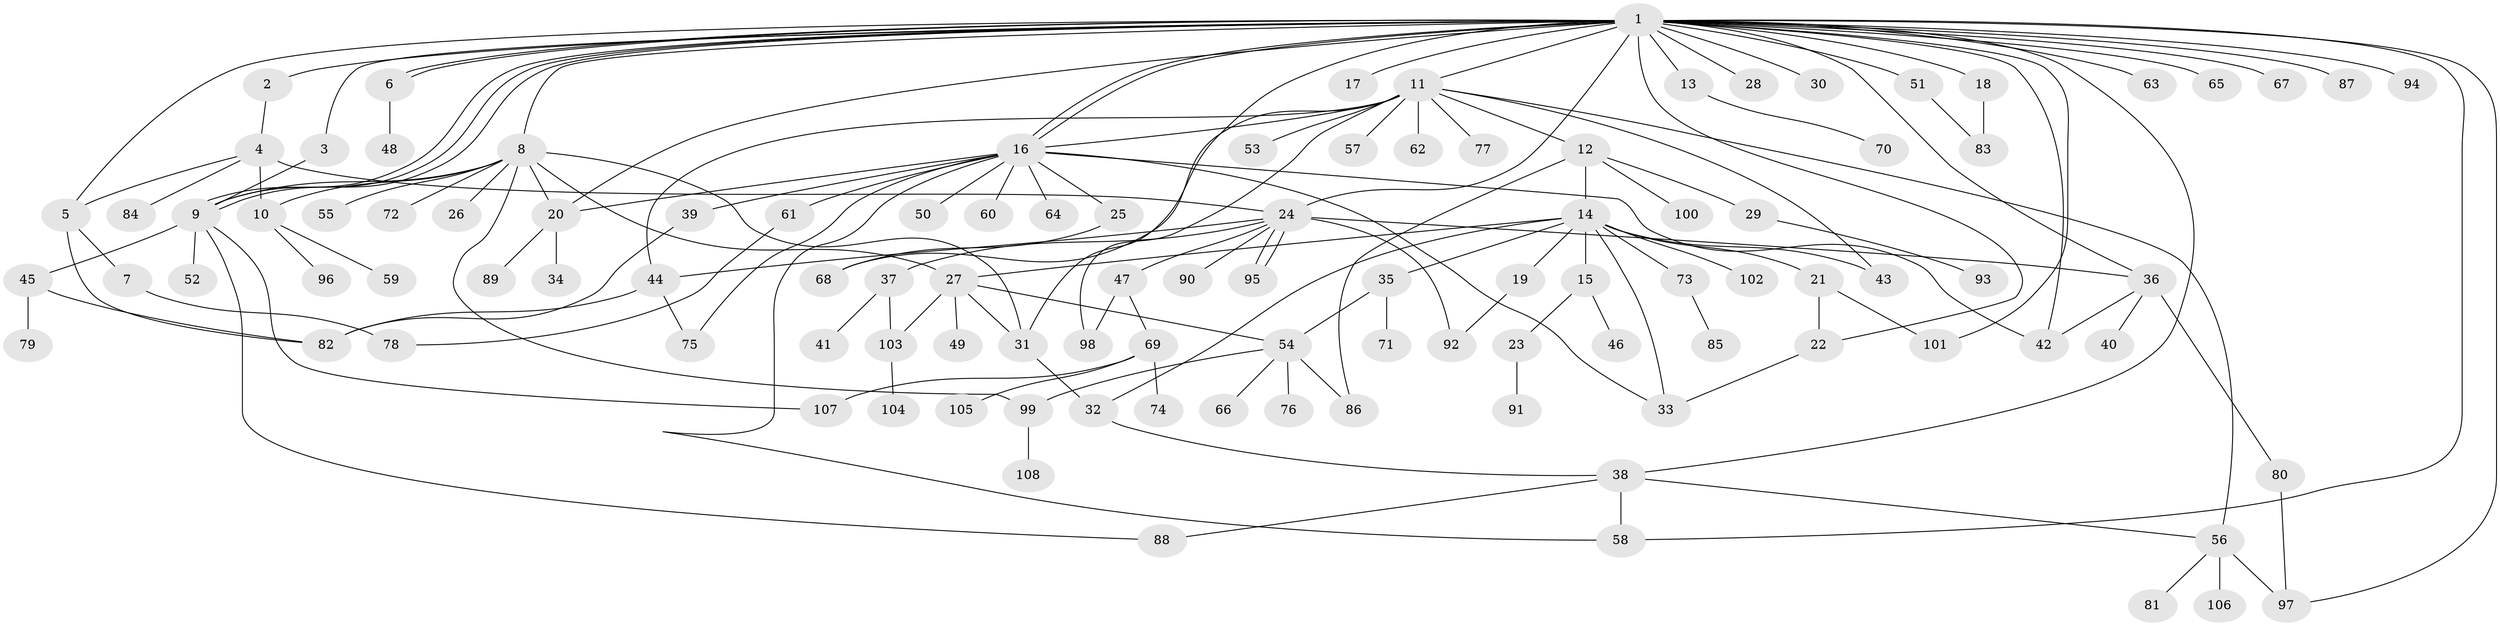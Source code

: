 // coarse degree distribution, {33: 0.012195121951219513, 2: 0.23170731707317074, 4: 0.08536585365853659, 3: 0.08536585365853659, 10: 0.012195121951219513, 9: 0.012195121951219513, 11: 0.036585365853658534, 1: 0.4634146341463415, 13: 0.012195121951219513, 6: 0.012195121951219513, 7: 0.012195121951219513, 5: 0.024390243902439025}
// Generated by graph-tools (version 1.1) at 2025/51/02/27/25 19:51:55]
// undirected, 108 vertices, 154 edges
graph export_dot {
graph [start="1"]
  node [color=gray90,style=filled];
  1;
  2;
  3;
  4;
  5;
  6;
  7;
  8;
  9;
  10;
  11;
  12;
  13;
  14;
  15;
  16;
  17;
  18;
  19;
  20;
  21;
  22;
  23;
  24;
  25;
  26;
  27;
  28;
  29;
  30;
  31;
  32;
  33;
  34;
  35;
  36;
  37;
  38;
  39;
  40;
  41;
  42;
  43;
  44;
  45;
  46;
  47;
  48;
  49;
  50;
  51;
  52;
  53;
  54;
  55;
  56;
  57;
  58;
  59;
  60;
  61;
  62;
  63;
  64;
  65;
  66;
  67;
  68;
  69;
  70;
  71;
  72;
  73;
  74;
  75;
  76;
  77;
  78;
  79;
  80;
  81;
  82;
  83;
  84;
  85;
  86;
  87;
  88;
  89;
  90;
  91;
  92;
  93;
  94;
  95;
  96;
  97;
  98;
  99;
  100;
  101;
  102;
  103;
  104;
  105;
  106;
  107;
  108;
  1 -- 2;
  1 -- 3;
  1 -- 5;
  1 -- 6;
  1 -- 6;
  1 -- 8;
  1 -- 9;
  1 -- 9;
  1 -- 9;
  1 -- 11;
  1 -- 13;
  1 -- 16;
  1 -- 16;
  1 -- 17;
  1 -- 18;
  1 -- 20;
  1 -- 22;
  1 -- 24;
  1 -- 28;
  1 -- 30;
  1 -- 31;
  1 -- 36;
  1 -- 38;
  1 -- 42;
  1 -- 51;
  1 -- 58;
  1 -- 63;
  1 -- 65;
  1 -- 67;
  1 -- 87;
  1 -- 94;
  1 -- 97;
  1 -- 101;
  2 -- 4;
  3 -- 9;
  4 -- 5;
  4 -- 10;
  4 -- 24;
  4 -- 84;
  5 -- 7;
  5 -- 82;
  6 -- 48;
  7 -- 78;
  8 -- 9;
  8 -- 10;
  8 -- 20;
  8 -- 26;
  8 -- 27;
  8 -- 31;
  8 -- 55;
  8 -- 72;
  8 -- 99;
  9 -- 45;
  9 -- 52;
  9 -- 88;
  9 -- 107;
  10 -- 59;
  10 -- 96;
  11 -- 12;
  11 -- 16;
  11 -- 43;
  11 -- 44;
  11 -- 53;
  11 -- 56;
  11 -- 57;
  11 -- 62;
  11 -- 68;
  11 -- 77;
  11 -- 98;
  12 -- 14;
  12 -- 29;
  12 -- 86;
  12 -- 100;
  13 -- 70;
  14 -- 15;
  14 -- 19;
  14 -- 21;
  14 -- 27;
  14 -- 32;
  14 -- 33;
  14 -- 35;
  14 -- 43;
  14 -- 73;
  14 -- 102;
  15 -- 23;
  15 -- 46;
  16 -- 20;
  16 -- 25;
  16 -- 33;
  16 -- 39;
  16 -- 42;
  16 -- 50;
  16 -- 58;
  16 -- 60;
  16 -- 61;
  16 -- 64;
  16 -- 75;
  18 -- 83;
  19 -- 92;
  20 -- 34;
  20 -- 89;
  21 -- 22;
  21 -- 101;
  22 -- 33;
  23 -- 91;
  24 -- 36;
  24 -- 37;
  24 -- 44;
  24 -- 47;
  24 -- 90;
  24 -- 92;
  24 -- 95;
  24 -- 95;
  25 -- 68;
  27 -- 31;
  27 -- 49;
  27 -- 54;
  27 -- 103;
  29 -- 93;
  31 -- 32;
  32 -- 38;
  35 -- 54;
  35 -- 71;
  36 -- 40;
  36 -- 42;
  36 -- 80;
  37 -- 41;
  37 -- 103;
  38 -- 56;
  38 -- 58;
  38 -- 88;
  39 -- 82;
  44 -- 75;
  44 -- 82;
  45 -- 79;
  45 -- 82;
  47 -- 69;
  47 -- 98;
  51 -- 83;
  54 -- 66;
  54 -- 76;
  54 -- 86;
  54 -- 99;
  56 -- 81;
  56 -- 97;
  56 -- 106;
  61 -- 78;
  69 -- 74;
  69 -- 105;
  69 -- 107;
  73 -- 85;
  80 -- 97;
  99 -- 108;
  103 -- 104;
}
